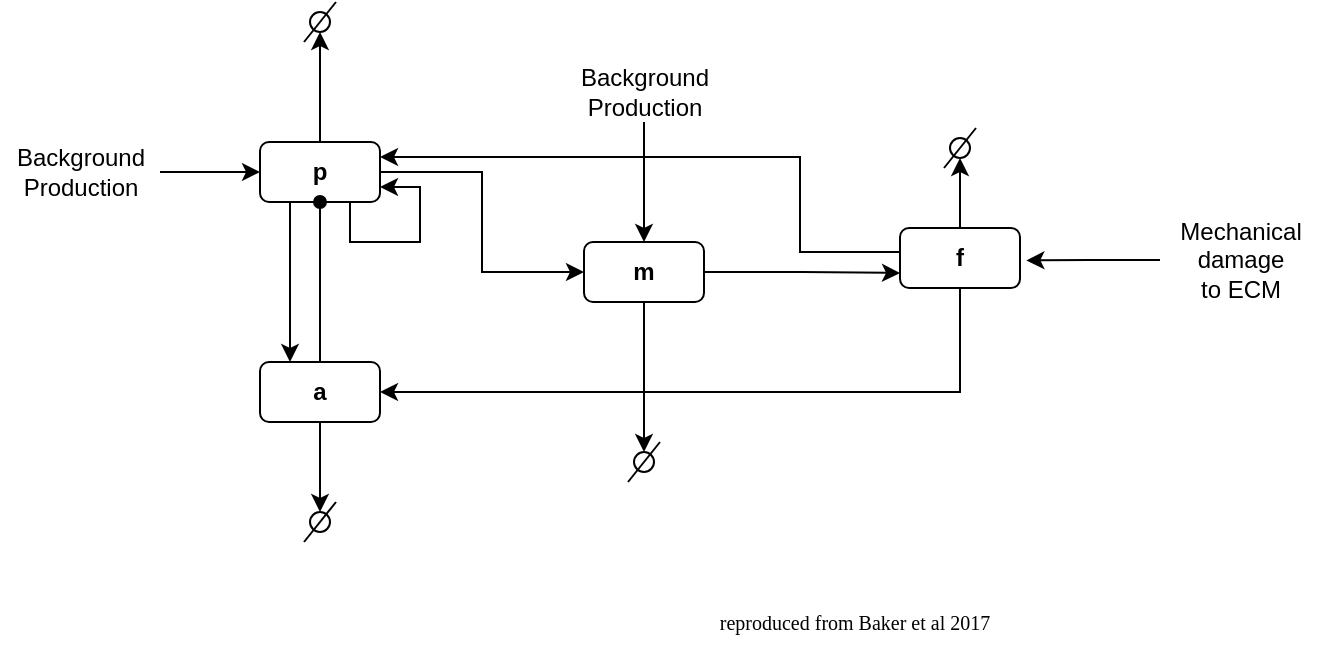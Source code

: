 <mxfile version="14.9.6" type="github">
  <diagram id="CaQWxILleDfgxqNdvDG2" name="Page-1">
    <mxGraphModel dx="679" dy="359" grid="1" gridSize="10" guides="1" tooltips="1" connect="1" arrows="1" fold="1" page="1" pageScale="1" pageWidth="827" pageHeight="1169" math="0" shadow="0">
      <root>
        <mxCell id="0" />
        <mxCell id="1" parent="0" />
        <mxCell id="dxLcZgTcTKUuJuJHGNTP-11" style="edgeStyle=orthogonalEdgeStyle;rounded=0;orthogonalLoop=1;jettySize=auto;html=1;exitX=1;exitY=0.5;exitDx=0;exitDy=0;entryX=0;entryY=0.5;entryDx=0;entryDy=0;" parent="1" source="dxLcZgTcTKUuJuJHGNTP-1" target="dxLcZgTcTKUuJuJHGNTP-4" edge="1">
          <mxGeometry relative="1" as="geometry" />
        </mxCell>
        <mxCell id="dxLcZgTcTKUuJuJHGNTP-13" style="edgeStyle=orthogonalEdgeStyle;rounded=0;orthogonalLoop=1;jettySize=auto;html=1;exitX=0.25;exitY=1;exitDx=0;exitDy=0;entryX=0.25;entryY=0;entryDx=0;entryDy=0;" parent="1" source="dxLcZgTcTKUuJuJHGNTP-1" target="dxLcZgTcTKUuJuJHGNTP-2" edge="1">
          <mxGeometry relative="1" as="geometry" />
        </mxCell>
        <mxCell id="dxLcZgTcTKUuJuJHGNTP-27" style="edgeStyle=orthogonalEdgeStyle;rounded=0;orthogonalLoop=1;jettySize=auto;html=1;exitX=0.5;exitY=0;exitDx=0;exitDy=0;entryX=0.5;entryY=1;entryDx=0;entryDy=0;endArrow=classic;endFill=1;" parent="1" source="dxLcZgTcTKUuJuJHGNTP-1" target="dxLcZgTcTKUuJuJHGNTP-23" edge="1">
          <mxGeometry relative="1" as="geometry" />
        </mxCell>
        <mxCell id="dxLcZgTcTKUuJuJHGNTP-1" value="&lt;b&gt;p&lt;/b&gt;" style="rounded=1;whiteSpace=wrap;html=1;" parent="1" vertex="1">
          <mxGeometry x="220" y="260" width="60" height="30" as="geometry" />
        </mxCell>
        <mxCell id="dxLcZgTcTKUuJuJHGNTP-14" style="edgeStyle=orthogonalEdgeStyle;rounded=0;orthogonalLoop=1;jettySize=auto;html=1;exitX=0.5;exitY=0;exitDx=0;exitDy=0;entryX=0.5;entryY=1;entryDx=0;entryDy=0;endArrow=oval;endFill=1;" parent="1" source="dxLcZgTcTKUuJuJHGNTP-2" target="dxLcZgTcTKUuJuJHGNTP-1" edge="1">
          <mxGeometry relative="1" as="geometry" />
        </mxCell>
        <mxCell id="dxLcZgTcTKUuJuJHGNTP-28" style="edgeStyle=orthogonalEdgeStyle;rounded=0;orthogonalLoop=1;jettySize=auto;html=1;exitX=0.5;exitY=1;exitDx=0;exitDy=0;endArrow=classic;endFill=1;entryX=0.5;entryY=0;entryDx=0;entryDy=0;" parent="1" source="dxLcZgTcTKUuJuJHGNTP-2" target="dxLcZgTcTKUuJuJHGNTP-25" edge="1">
          <mxGeometry relative="1" as="geometry">
            <mxPoint x="250" y="440" as="targetPoint" />
          </mxGeometry>
        </mxCell>
        <mxCell id="dxLcZgTcTKUuJuJHGNTP-2" value="&lt;b&gt;a&lt;/b&gt;" style="rounded=1;whiteSpace=wrap;html=1;" parent="1" vertex="1">
          <mxGeometry x="220" y="370" width="60" height="30" as="geometry" />
        </mxCell>
        <mxCell id="dxLcZgTcTKUuJuJHGNTP-10" style="edgeStyle=orthogonalEdgeStyle;rounded=0;orthogonalLoop=1;jettySize=auto;html=1;entryX=1;entryY=0.25;entryDx=0;entryDy=0;" parent="1" source="dxLcZgTcTKUuJuJHGNTP-3" target="dxLcZgTcTKUuJuJHGNTP-1" edge="1">
          <mxGeometry relative="1" as="geometry">
            <Array as="points">
              <mxPoint x="490" y="315" />
              <mxPoint x="490" y="268" />
            </Array>
          </mxGeometry>
        </mxCell>
        <mxCell id="dxLcZgTcTKUuJuJHGNTP-16" style="edgeStyle=orthogonalEdgeStyle;rounded=0;orthogonalLoop=1;jettySize=auto;html=1;exitX=0.5;exitY=1;exitDx=0;exitDy=0;entryX=1;entryY=0.5;entryDx=0;entryDy=0;endArrow=classic;endFill=1;" parent="1" source="dxLcZgTcTKUuJuJHGNTP-3" target="dxLcZgTcTKUuJuJHGNTP-2" edge="1">
          <mxGeometry relative="1" as="geometry" />
        </mxCell>
        <mxCell id="dxLcZgTcTKUuJuJHGNTP-21" style="edgeStyle=orthogonalEdgeStyle;rounded=0;orthogonalLoop=1;jettySize=auto;html=1;exitX=0.5;exitY=0;exitDx=0;exitDy=0;endArrow=classic;endFill=1;entryX=0.5;entryY=1;entryDx=0;entryDy=0;" parent="1" source="dxLcZgTcTKUuJuJHGNTP-3" target="dxLcZgTcTKUuJuJHGNTP-18" edge="1">
          <mxGeometry relative="1" as="geometry">
            <mxPoint x="600" y="273" as="targetPoint" />
          </mxGeometry>
        </mxCell>
        <mxCell id="dxLcZgTcTKUuJuJHGNTP-3" value="&lt;b&gt;f&lt;/b&gt;" style="rounded=1;whiteSpace=wrap;html=1;" parent="1" vertex="1">
          <mxGeometry x="540" y="303" width="60" height="30" as="geometry" />
        </mxCell>
        <mxCell id="dxLcZgTcTKUuJuJHGNTP-12" style="edgeStyle=orthogonalEdgeStyle;rounded=0;orthogonalLoop=1;jettySize=auto;html=1;exitX=1;exitY=0.5;exitDx=0;exitDy=0;entryX=0;entryY=0.75;entryDx=0;entryDy=0;" parent="1" source="dxLcZgTcTKUuJuJHGNTP-4" target="dxLcZgTcTKUuJuJHGNTP-3" edge="1">
          <mxGeometry relative="1" as="geometry" />
        </mxCell>
        <mxCell id="P7W2zEGq8QfP0Ay7pxIV-3" style="edgeStyle=orthogonalEdgeStyle;rounded=0;orthogonalLoop=1;jettySize=auto;html=1;exitX=0.5;exitY=1;exitDx=0;exitDy=0;entryX=0.5;entryY=0;entryDx=0;entryDy=0;endArrow=classic;endFill=1;" edge="1" parent="1" source="dxLcZgTcTKUuJuJHGNTP-4" target="P7W2zEGq8QfP0Ay7pxIV-1">
          <mxGeometry relative="1" as="geometry" />
        </mxCell>
        <mxCell id="dxLcZgTcTKUuJuJHGNTP-4" value="&lt;b&gt;m&lt;/b&gt;" style="rounded=1;whiteSpace=wrap;html=1;" parent="1" vertex="1">
          <mxGeometry x="382" y="310" width="60" height="30" as="geometry" />
        </mxCell>
        <mxCell id="dxLcZgTcTKUuJuJHGNTP-18" value="" style="ellipse;whiteSpace=wrap;html=1;aspect=fixed;" parent="1" vertex="1">
          <mxGeometry x="565" y="258" width="10" height="10" as="geometry" />
        </mxCell>
        <mxCell id="dxLcZgTcTKUuJuJHGNTP-19" value="" style="endArrow=none;html=1;" parent="1" edge="1">
          <mxGeometry width="50" height="50" relative="1" as="geometry">
            <mxPoint x="562" y="273" as="sourcePoint" />
            <mxPoint x="578" y="253" as="targetPoint" />
          </mxGeometry>
        </mxCell>
        <mxCell id="dxLcZgTcTKUuJuJHGNTP-22" value="&lt;div class=&quot;page&quot; title=&quot;Page 1&quot;&gt;&lt;div class=&quot;section&quot; style=&quot;background-color: rgb(255 , 255 , 255)&quot;&gt;&lt;div class=&quot;layoutArea&quot;&gt;&lt;div class=&quot;column&quot;&gt;&lt;p&gt;&lt;span style=&quot;font-family: &amp;#34;calibri&amp;#34;&quot;&gt;&lt;font style=&quot;font-size: 10px&quot;&gt;reproduced from Baker et al 2017&lt;/font&gt;&lt;/span&gt;&lt;/p&gt;&lt;/div&gt;&lt;/div&gt;&lt;/div&gt;&lt;/div&gt;" style="text;html=1;align=center;verticalAlign=middle;resizable=0;points=[];autosize=1;strokeColor=none;" parent="1" vertex="1">
          <mxGeometry x="442" y="480" width="150" height="40" as="geometry" />
        </mxCell>
        <mxCell id="dxLcZgTcTKUuJuJHGNTP-23" value="" style="ellipse;whiteSpace=wrap;html=1;aspect=fixed;" parent="1" vertex="1">
          <mxGeometry x="245" y="195" width="10" height="10" as="geometry" />
        </mxCell>
        <mxCell id="dxLcZgTcTKUuJuJHGNTP-24" value="" style="endArrow=none;html=1;" parent="1" edge="1">
          <mxGeometry width="50" height="50" relative="1" as="geometry">
            <mxPoint x="242" y="210.0" as="sourcePoint" />
            <mxPoint x="258" y="190.0" as="targetPoint" />
          </mxGeometry>
        </mxCell>
        <mxCell id="dxLcZgTcTKUuJuJHGNTP-25" value="" style="ellipse;whiteSpace=wrap;html=1;aspect=fixed;" parent="1" vertex="1">
          <mxGeometry x="245" y="445" width="10" height="10" as="geometry" />
        </mxCell>
        <mxCell id="dxLcZgTcTKUuJuJHGNTP-26" value="" style="endArrow=none;html=1;" parent="1" edge="1">
          <mxGeometry width="50" height="50" relative="1" as="geometry">
            <mxPoint x="242" y="460.0" as="sourcePoint" />
            <mxPoint x="258" y="440.0" as="targetPoint" />
          </mxGeometry>
        </mxCell>
        <mxCell id="P7W2zEGq8QfP0Ay7pxIV-1" value="" style="ellipse;whiteSpace=wrap;html=1;aspect=fixed;" vertex="1" parent="1">
          <mxGeometry x="407" y="415" width="10" height="10" as="geometry" />
        </mxCell>
        <mxCell id="P7W2zEGq8QfP0Ay7pxIV-2" value="" style="endArrow=none;html=1;" edge="1" parent="1">
          <mxGeometry width="50" height="50" relative="1" as="geometry">
            <mxPoint x="404" y="430.0" as="sourcePoint" />
            <mxPoint x="420" y="410.0" as="targetPoint" />
          </mxGeometry>
        </mxCell>
        <mxCell id="P7W2zEGq8QfP0Ay7pxIV-5" style="edgeStyle=orthogonalEdgeStyle;rounded=0;orthogonalLoop=1;jettySize=auto;html=1;entryX=1.053;entryY=0.54;entryDx=0;entryDy=0;entryPerimeter=0;endArrow=classic;endFill=1;" edge="1" parent="1" source="P7W2zEGq8QfP0Ay7pxIV-4" target="dxLcZgTcTKUuJuJHGNTP-3">
          <mxGeometry relative="1" as="geometry" />
        </mxCell>
        <mxCell id="P7W2zEGq8QfP0Ay7pxIV-4" value="Mechanical &lt;br&gt;damage&lt;br&gt;to ECM" style="text;html=1;align=center;verticalAlign=middle;resizable=0;points=[];autosize=1;strokeColor=none;" vertex="1" parent="1">
          <mxGeometry x="670" y="294" width="80" height="50" as="geometry" />
        </mxCell>
        <mxCell id="P7W2zEGq8QfP0Ay7pxIV-7" style="edgeStyle=orthogonalEdgeStyle;rounded=0;orthogonalLoop=1;jettySize=auto;html=1;entryX=0;entryY=0.5;entryDx=0;entryDy=0;endArrow=classic;endFill=1;" edge="1" parent="1" source="P7W2zEGq8QfP0Ay7pxIV-6" target="dxLcZgTcTKUuJuJHGNTP-1">
          <mxGeometry relative="1" as="geometry" />
        </mxCell>
        <mxCell id="P7W2zEGq8QfP0Ay7pxIV-6" value="Background&lt;br&gt;Production" style="text;html=1;align=center;verticalAlign=middle;resizable=0;points=[];autosize=1;strokeColor=none;" vertex="1" parent="1">
          <mxGeometry x="90" y="260" width="80" height="30" as="geometry" />
        </mxCell>
        <mxCell id="P7W2zEGq8QfP0Ay7pxIV-9" style="edgeStyle=orthogonalEdgeStyle;rounded=0;orthogonalLoop=1;jettySize=auto;html=1;entryX=0.5;entryY=0;entryDx=0;entryDy=0;endArrow=classic;endFill=1;" edge="1" parent="1" source="P7W2zEGq8QfP0Ay7pxIV-8" target="dxLcZgTcTKUuJuJHGNTP-4">
          <mxGeometry relative="1" as="geometry" />
        </mxCell>
        <mxCell id="P7W2zEGq8QfP0Ay7pxIV-8" value="Background&lt;br&gt;Production" style="text;html=1;align=center;verticalAlign=middle;resizable=0;points=[];autosize=1;strokeColor=none;" vertex="1" parent="1">
          <mxGeometry x="372" y="220" width="80" height="30" as="geometry" />
        </mxCell>
        <mxCell id="P7W2zEGq8QfP0Ay7pxIV-10" style="edgeStyle=orthogonalEdgeStyle;rounded=0;orthogonalLoop=1;jettySize=auto;html=1;exitX=0.75;exitY=1;exitDx=0;exitDy=0;entryX=1;entryY=0.75;entryDx=0;entryDy=0;endArrow=classic;endFill=1;" edge="1" parent="1" source="dxLcZgTcTKUuJuJHGNTP-1" target="dxLcZgTcTKUuJuJHGNTP-1">
          <mxGeometry relative="1" as="geometry">
            <Array as="points">
              <mxPoint x="265" y="310" />
              <mxPoint x="300" y="310" />
              <mxPoint x="300" y="283" />
            </Array>
          </mxGeometry>
        </mxCell>
      </root>
    </mxGraphModel>
  </diagram>
</mxfile>

